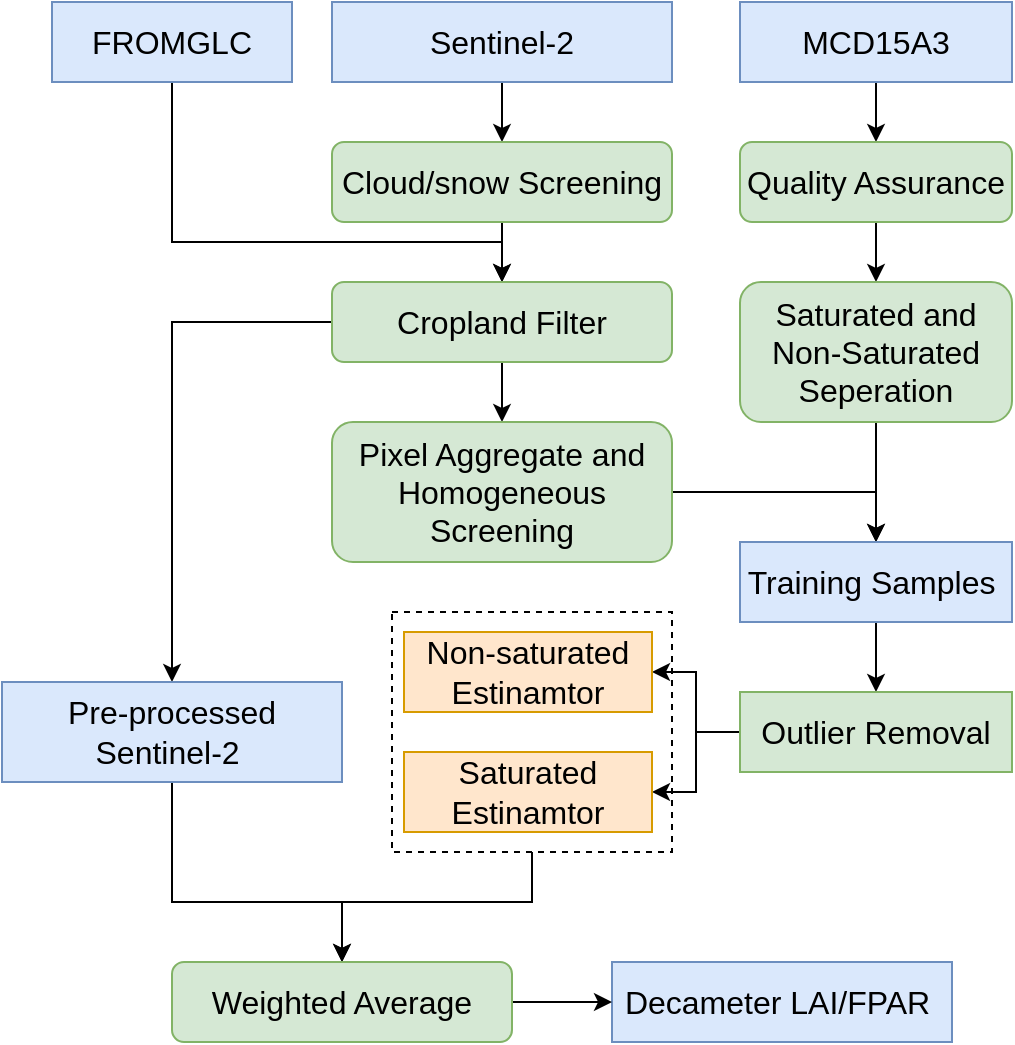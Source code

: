 <mxfile version="12.9.10" type="github">
  <diagram id="3mYn-KUIjPWspA06s3v-" name="Page-1">
    <mxGraphModel dx="1303" dy="728" grid="1" gridSize="10" guides="1" tooltips="1" connect="1" arrows="1" fold="1" page="1" pageScale="1" pageWidth="827" pageHeight="1169" math="0" shadow="0">
      <root>
        <mxCell id="0" />
        <mxCell id="1" parent="0" />
        <mxCell id="FcvpWWCyuCvYt9JoVnO3-7" style="edgeStyle=orthogonalEdgeStyle;rounded=0;orthogonalLoop=1;jettySize=auto;html=1;exitX=0.5;exitY=1;exitDx=0;exitDy=0;entryX=0.5;entryY=0;entryDx=0;entryDy=0;fontSize=16;" edge="1" parent="1" source="FcvpWWCyuCvYt9JoVnO3-2" target="FcvpWWCyuCvYt9JoVnO3-6">
          <mxGeometry relative="1" as="geometry" />
        </mxCell>
        <mxCell id="FcvpWWCyuCvYt9JoVnO3-2" value="Sentinel-2" style="rounded=0;whiteSpace=wrap;html=1;fontSize=16;fillColor=#dae8fc;strokeColor=#6c8ebf;" vertex="1" parent="1">
          <mxGeometry x="210" y="80" width="170" height="40" as="geometry" />
        </mxCell>
        <mxCell id="FcvpWWCyuCvYt9JoVnO3-56" style="edgeStyle=orthogonalEdgeStyle;rounded=0;orthogonalLoop=1;jettySize=auto;html=1;exitX=0.5;exitY=1;exitDx=0;exitDy=0;entryX=0.5;entryY=0;entryDx=0;entryDy=0;fontSize=16;" edge="1" parent="1" source="FcvpWWCyuCvYt9JoVnO3-3" target="FcvpWWCyuCvYt9JoVnO3-8">
          <mxGeometry relative="1" as="geometry">
            <Array as="points">
              <mxPoint x="130" y="200" />
              <mxPoint x="295" y="200" />
            </Array>
          </mxGeometry>
        </mxCell>
        <mxCell id="FcvpWWCyuCvYt9JoVnO3-3" value="FROMGLC" style="rounded=0;whiteSpace=wrap;html=1;fontSize=16;fillColor=#dae8fc;strokeColor=#6c8ebf;" vertex="1" parent="1">
          <mxGeometry x="70" y="80" width="120" height="40" as="geometry" />
        </mxCell>
        <mxCell id="FcvpWWCyuCvYt9JoVnO3-17" value="" style="edgeStyle=orthogonalEdgeStyle;rounded=0;orthogonalLoop=1;jettySize=auto;html=1;fontSize=16;" edge="1" parent="1" source="FcvpWWCyuCvYt9JoVnO3-4" target="FcvpWWCyuCvYt9JoVnO3-15">
          <mxGeometry relative="1" as="geometry" />
        </mxCell>
        <mxCell id="FcvpWWCyuCvYt9JoVnO3-4" value="MCD15A3" style="rounded=0;whiteSpace=wrap;html=1;fontSize=16;fillColor=#dae8fc;strokeColor=#6c8ebf;" vertex="1" parent="1">
          <mxGeometry x="414" y="80" width="136" height="40" as="geometry" />
        </mxCell>
        <mxCell id="FcvpWWCyuCvYt9JoVnO3-9" style="edgeStyle=orthogonalEdgeStyle;rounded=0;orthogonalLoop=1;jettySize=auto;html=1;exitX=0.5;exitY=1;exitDx=0;exitDy=0;entryX=0.5;entryY=0;entryDx=0;entryDy=0;fontSize=16;" edge="1" parent="1" source="FcvpWWCyuCvYt9JoVnO3-6" target="FcvpWWCyuCvYt9JoVnO3-8">
          <mxGeometry relative="1" as="geometry" />
        </mxCell>
        <mxCell id="FcvpWWCyuCvYt9JoVnO3-6" value="Cloud/snow Screening" style="rounded=1;whiteSpace=wrap;html=1;fontSize=16;fillColor=#d5e8d4;strokeColor=#82b366;" vertex="1" parent="1">
          <mxGeometry x="210" y="150" width="170" height="40" as="geometry" />
        </mxCell>
        <mxCell id="FcvpWWCyuCvYt9JoVnO3-13" style="edgeStyle=orthogonalEdgeStyle;rounded=0;orthogonalLoop=1;jettySize=auto;html=1;exitX=0.5;exitY=1;exitDx=0;exitDy=0;entryX=0.5;entryY=0;entryDx=0;entryDy=0;fontSize=16;" edge="1" parent="1" source="FcvpWWCyuCvYt9JoVnO3-8" target="FcvpWWCyuCvYt9JoVnO3-11">
          <mxGeometry relative="1" as="geometry" />
        </mxCell>
        <mxCell id="FcvpWWCyuCvYt9JoVnO3-65" style="edgeStyle=orthogonalEdgeStyle;rounded=0;orthogonalLoop=1;jettySize=auto;html=1;exitX=0;exitY=0.5;exitDx=0;exitDy=0;entryX=0.5;entryY=0;entryDx=0;entryDy=0;fontSize=16;" edge="1" parent="1" source="FcvpWWCyuCvYt9JoVnO3-8" target="FcvpWWCyuCvYt9JoVnO3-59">
          <mxGeometry relative="1" as="geometry" />
        </mxCell>
        <mxCell id="FcvpWWCyuCvYt9JoVnO3-8" value="Cropland Filter" style="rounded=1;whiteSpace=wrap;html=1;fontSize=16;fillColor=#d5e8d4;strokeColor=#82b366;" vertex="1" parent="1">
          <mxGeometry x="210" y="220" width="170" height="40" as="geometry" />
        </mxCell>
        <mxCell id="FcvpWWCyuCvYt9JoVnO3-62" style="edgeStyle=orthogonalEdgeStyle;rounded=0;orthogonalLoop=1;jettySize=auto;html=1;exitX=1;exitY=0.5;exitDx=0;exitDy=0;entryX=0.5;entryY=0;entryDx=0;entryDy=0;fontSize=16;" edge="1" parent="1" source="FcvpWWCyuCvYt9JoVnO3-11" target="FcvpWWCyuCvYt9JoVnO3-19">
          <mxGeometry relative="1" as="geometry" />
        </mxCell>
        <mxCell id="FcvpWWCyuCvYt9JoVnO3-11" value="Pixel Aggregate and Homogeneous Screening" style="rounded=1;whiteSpace=wrap;html=1;fontSize=16;fillColor=#d5e8d4;strokeColor=#82b366;" vertex="1" parent="1">
          <mxGeometry x="210" y="290" width="170" height="70" as="geometry" />
        </mxCell>
        <mxCell id="FcvpWWCyuCvYt9JoVnO3-32" value="" style="edgeStyle=orthogonalEdgeStyle;rounded=0;orthogonalLoop=1;jettySize=auto;html=1;fontSize=16;" edge="1" parent="1" source="FcvpWWCyuCvYt9JoVnO3-15" target="FcvpWWCyuCvYt9JoVnO3-31">
          <mxGeometry relative="1" as="geometry" />
        </mxCell>
        <mxCell id="FcvpWWCyuCvYt9JoVnO3-15" value="Quality Assurance" style="rounded=1;whiteSpace=wrap;html=1;fontSize=16;fillColor=#d5e8d4;strokeColor=#82b366;" vertex="1" parent="1">
          <mxGeometry x="414" y="150" width="136" height="40" as="geometry" />
        </mxCell>
        <mxCell id="FcvpWWCyuCvYt9JoVnO3-34" style="edgeStyle=orthogonalEdgeStyle;rounded=0;orthogonalLoop=1;jettySize=auto;html=1;exitX=0.5;exitY=1;exitDx=0;exitDy=0;fontSize=16;" edge="1" parent="1" source="FcvpWWCyuCvYt9JoVnO3-31" target="FcvpWWCyuCvYt9JoVnO3-19">
          <mxGeometry relative="1" as="geometry" />
        </mxCell>
        <mxCell id="FcvpWWCyuCvYt9JoVnO3-31" value="Saturated and Non-Saturated Seperation" style="rounded=1;whiteSpace=wrap;html=1;fontSize=16;fillColor=#d5e8d4;strokeColor=#82b366;" vertex="1" parent="1">
          <mxGeometry x="414" y="220" width="136" height="70" as="geometry" />
        </mxCell>
        <mxCell id="FcvpWWCyuCvYt9JoVnO3-49" value="" style="edgeStyle=orthogonalEdgeStyle;rounded=0;orthogonalLoop=1;jettySize=auto;html=1;fontSize=16;" edge="1" parent="1" source="FcvpWWCyuCvYt9JoVnO3-19" target="FcvpWWCyuCvYt9JoVnO3-48">
          <mxGeometry relative="1" as="geometry" />
        </mxCell>
        <mxCell id="FcvpWWCyuCvYt9JoVnO3-19" value="Training Samples&amp;nbsp;" style="rounded=0;whiteSpace=wrap;html=1;fontSize=16;fillColor=#dae8fc;strokeColor=#6c8ebf;" vertex="1" parent="1">
          <mxGeometry x="414" y="350" width="136" height="40" as="geometry" />
        </mxCell>
        <mxCell id="FcvpWWCyuCvYt9JoVnO3-76" style="edgeStyle=orthogonalEdgeStyle;rounded=0;orthogonalLoop=1;jettySize=auto;html=1;exitX=0;exitY=0.5;exitDx=0;exitDy=0;entryX=1;entryY=0.5;entryDx=0;entryDy=0;fontSize=16;" edge="1" parent="1" source="FcvpWWCyuCvYt9JoVnO3-48" target="FcvpWWCyuCvYt9JoVnO3-71">
          <mxGeometry relative="1" as="geometry" />
        </mxCell>
        <mxCell id="FcvpWWCyuCvYt9JoVnO3-77" style="edgeStyle=orthogonalEdgeStyle;rounded=0;orthogonalLoop=1;jettySize=auto;html=1;exitX=0;exitY=0.5;exitDx=0;exitDy=0;entryX=1;entryY=0.5;entryDx=0;entryDy=0;fontSize=16;" edge="1" parent="1" source="FcvpWWCyuCvYt9JoVnO3-48" target="FcvpWWCyuCvYt9JoVnO3-72">
          <mxGeometry relative="1" as="geometry" />
        </mxCell>
        <mxCell id="FcvpWWCyuCvYt9JoVnO3-48" value="Outlier Removal" style="rounded=0;whiteSpace=wrap;html=1;fontSize=16;fillColor=#d5e8d4;strokeColor=#82b366;" vertex="1" parent="1">
          <mxGeometry x="414" y="425" width="136" height="40" as="geometry" />
        </mxCell>
        <mxCell id="FcvpWWCyuCvYt9JoVnO3-80" style="edgeStyle=orthogonalEdgeStyle;rounded=0;orthogonalLoop=1;jettySize=auto;html=1;exitX=0.5;exitY=1;exitDx=0;exitDy=0;entryX=0.5;entryY=0;entryDx=0;entryDy=0;fontSize=16;" edge="1" parent="1" source="FcvpWWCyuCvYt9JoVnO3-59" target="FcvpWWCyuCvYt9JoVnO3-78">
          <mxGeometry relative="1" as="geometry">
            <Array as="points">
              <mxPoint x="130" y="530" />
              <mxPoint x="215" y="530" />
            </Array>
          </mxGeometry>
        </mxCell>
        <mxCell id="FcvpWWCyuCvYt9JoVnO3-59" value="Pre-processed Sentinel-2&amp;nbsp;" style="rounded=0;whiteSpace=wrap;html=1;fontSize=16;fillColor=#dae8fc;strokeColor=#6c8ebf;" vertex="1" parent="1">
          <mxGeometry x="45" y="420" width="170" height="50" as="geometry" />
        </mxCell>
        <mxCell id="FcvpWWCyuCvYt9JoVnO3-67" value="Decameter LAI/FPAR&amp;nbsp;" style="rounded=0;whiteSpace=wrap;html=1;fontSize=16;fillColor=#dae8fc;strokeColor=#6c8ebf;" vertex="1" parent="1">
          <mxGeometry x="350" y="560" width="170" height="40" as="geometry" />
        </mxCell>
        <mxCell id="FcvpWWCyuCvYt9JoVnO3-82" style="edgeStyle=orthogonalEdgeStyle;rounded=0;orthogonalLoop=1;jettySize=auto;html=1;exitX=0.5;exitY=1;exitDx=0;exitDy=0;entryX=0.5;entryY=0;entryDx=0;entryDy=0;fontSize=16;" edge="1" parent="1" source="FcvpWWCyuCvYt9JoVnO3-70" target="FcvpWWCyuCvYt9JoVnO3-78">
          <mxGeometry relative="1" as="geometry">
            <Array as="points">
              <mxPoint x="310" y="530" />
              <mxPoint x="215" y="530" />
            </Array>
          </mxGeometry>
        </mxCell>
        <mxCell id="FcvpWWCyuCvYt9JoVnO3-70" value="" style="rounded=0;whiteSpace=wrap;html=1;fontSize=16;dashed=1;fillColor=none;" vertex="1" parent="1">
          <mxGeometry x="240" y="385" width="140" height="120" as="geometry" />
        </mxCell>
        <mxCell id="FcvpWWCyuCvYt9JoVnO3-71" value="Non-saturated Estinamtor" style="rounded=0;whiteSpace=wrap;html=1;fontSize=16;fillColor=#ffe6cc;strokeColor=#d79b00;" vertex="1" parent="1">
          <mxGeometry x="246" y="395" width="124" height="40" as="geometry" />
        </mxCell>
        <mxCell id="FcvpWWCyuCvYt9JoVnO3-72" value="Saturated Estinamtor" style="rounded=0;whiteSpace=wrap;html=1;fontSize=16;fillColor=#ffe6cc;strokeColor=#d79b00;" vertex="1" parent="1">
          <mxGeometry x="246" y="455" width="124" height="40" as="geometry" />
        </mxCell>
        <mxCell id="FcvpWWCyuCvYt9JoVnO3-83" value="" style="edgeStyle=orthogonalEdgeStyle;rounded=0;orthogonalLoop=1;jettySize=auto;html=1;fontSize=16;" edge="1" parent="1" source="FcvpWWCyuCvYt9JoVnO3-78" target="FcvpWWCyuCvYt9JoVnO3-67">
          <mxGeometry relative="1" as="geometry" />
        </mxCell>
        <mxCell id="FcvpWWCyuCvYt9JoVnO3-78" value="Weighted Average" style="rounded=1;whiteSpace=wrap;html=1;fontSize=16;fillColor=#d5e8d4;strokeColor=#82b366;" vertex="1" parent="1">
          <mxGeometry x="130" y="560" width="170" height="40" as="geometry" />
        </mxCell>
      </root>
    </mxGraphModel>
  </diagram>
</mxfile>
